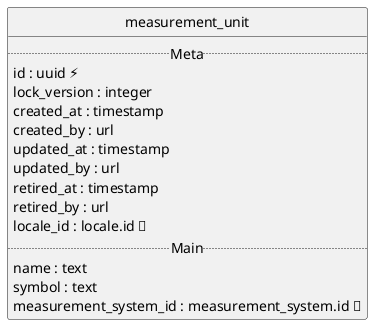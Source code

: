 @startuml uml
skinparam monochrome true
skinparam linetype ortho
hide circle

entity measurement_unit {
  .. Meta ..
  id : uuid ⚡
  lock_version : integer
  created_at : timestamp
  created_by : url
  updated_at : timestamp
  updated_by : url
  retired_at : timestamp
  retired_by : url
  locale_id : locale.id 🔑
  .. Main ..
  name : text
  symbol : text
  measurement_system_id : measurement_system.id 🔑
}

@enduml
